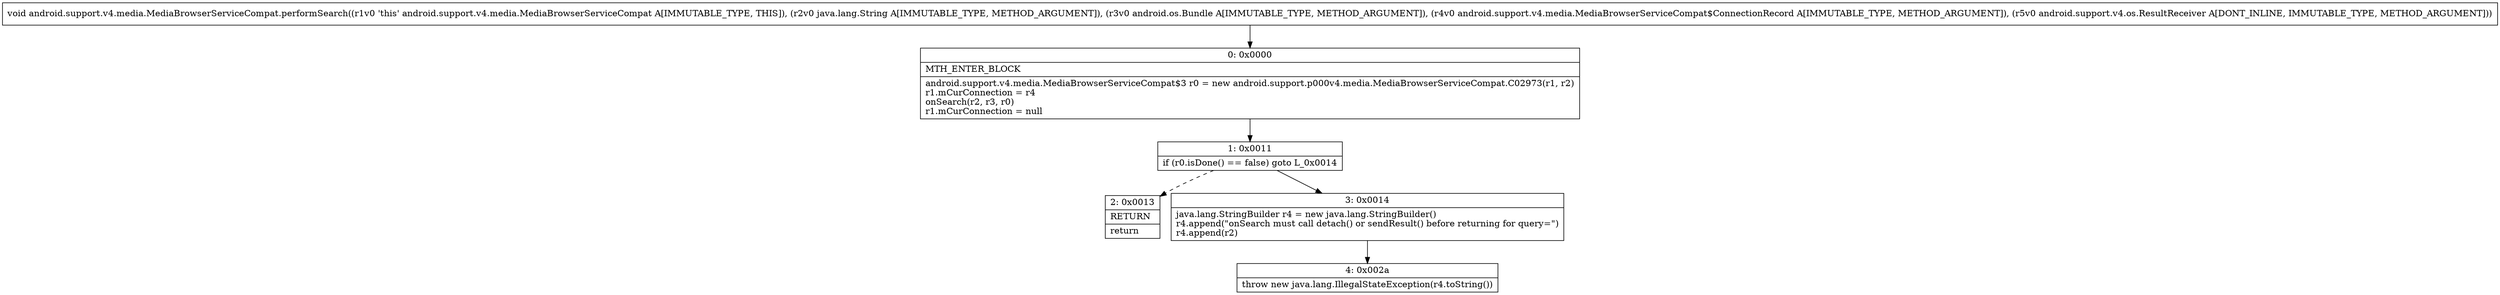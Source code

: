 digraph "CFG forandroid.support.v4.media.MediaBrowserServiceCompat.performSearch(Ljava\/lang\/String;Landroid\/os\/Bundle;Landroid\/support\/v4\/media\/MediaBrowserServiceCompat$ConnectionRecord;Landroid\/support\/v4\/os\/ResultReceiver;)V" {
Node_0 [shape=record,label="{0\:\ 0x0000|MTH_ENTER_BLOCK\l|android.support.v4.media.MediaBrowserServiceCompat$3 r0 = new android.support.p000v4.media.MediaBrowserServiceCompat.C02973(r1, r2)\lr1.mCurConnection = r4\lonSearch(r2, r3, r0)\lr1.mCurConnection = null\l}"];
Node_1 [shape=record,label="{1\:\ 0x0011|if (r0.isDone() == false) goto L_0x0014\l}"];
Node_2 [shape=record,label="{2\:\ 0x0013|RETURN\l|return\l}"];
Node_3 [shape=record,label="{3\:\ 0x0014|java.lang.StringBuilder r4 = new java.lang.StringBuilder()\lr4.append(\"onSearch must call detach() or sendResult() before returning for query=\")\lr4.append(r2)\l}"];
Node_4 [shape=record,label="{4\:\ 0x002a|throw new java.lang.IllegalStateException(r4.toString())\l}"];
MethodNode[shape=record,label="{void android.support.v4.media.MediaBrowserServiceCompat.performSearch((r1v0 'this' android.support.v4.media.MediaBrowserServiceCompat A[IMMUTABLE_TYPE, THIS]), (r2v0 java.lang.String A[IMMUTABLE_TYPE, METHOD_ARGUMENT]), (r3v0 android.os.Bundle A[IMMUTABLE_TYPE, METHOD_ARGUMENT]), (r4v0 android.support.v4.media.MediaBrowserServiceCompat$ConnectionRecord A[IMMUTABLE_TYPE, METHOD_ARGUMENT]), (r5v0 android.support.v4.os.ResultReceiver A[DONT_INLINE, IMMUTABLE_TYPE, METHOD_ARGUMENT])) }"];
MethodNode -> Node_0;
Node_0 -> Node_1;
Node_1 -> Node_2[style=dashed];
Node_1 -> Node_3;
Node_3 -> Node_4;
}

